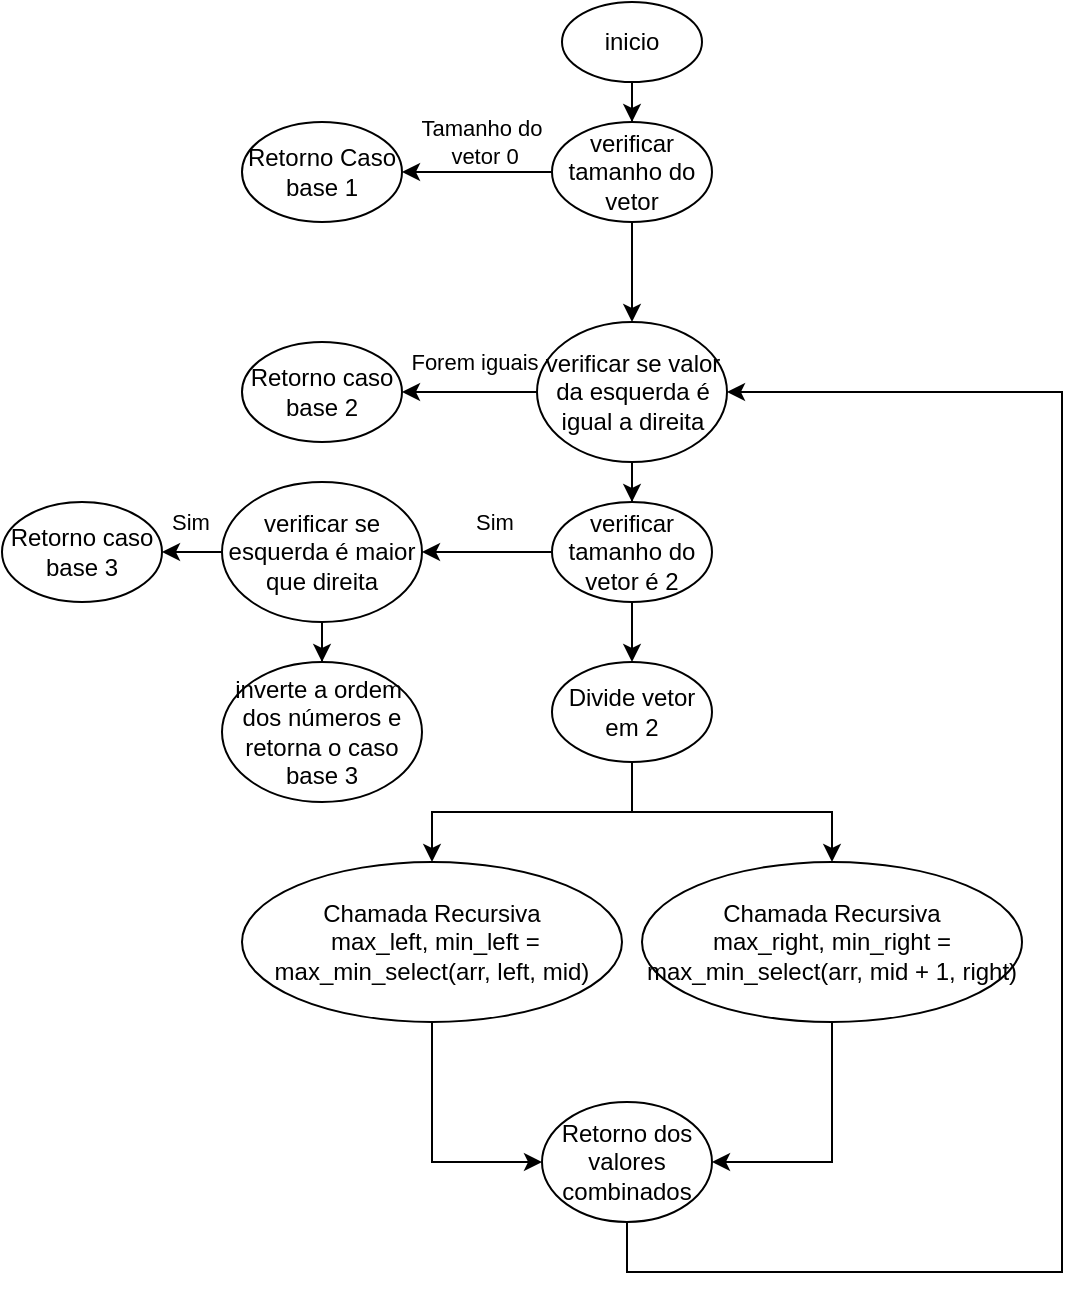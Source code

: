 <mxfile version="26.0.16">
  <diagram name="Página-1" id="e0CvxHUNa1ku3BLMplx4">
    <mxGraphModel dx="531" dy="882" grid="1" gridSize="10" guides="1" tooltips="1" connect="1" arrows="1" fold="1" page="1" pageScale="1" pageWidth="827" pageHeight="1169" math="0" shadow="0">
      <root>
        <mxCell id="0" />
        <mxCell id="1" parent="0" />
        <mxCell id="lUbkw1tLA28djUDLOqbH-11" style="edgeStyle=orthogonalEdgeStyle;rounded=0;orthogonalLoop=1;jettySize=auto;html=1;entryX=0.5;entryY=0;entryDx=0;entryDy=0;" edge="1" parent="1" source="lUbkw1tLA28djUDLOqbH-1" target="lUbkw1tLA28djUDLOqbH-3">
          <mxGeometry relative="1" as="geometry" />
        </mxCell>
        <mxCell id="lUbkw1tLA28djUDLOqbH-1" value="inicio" style="ellipse;whiteSpace=wrap;html=1;" vertex="1" parent="1">
          <mxGeometry x="320" y="120" width="70" height="40" as="geometry" />
        </mxCell>
        <mxCell id="lUbkw1tLA28djUDLOqbH-9" style="edgeStyle=orthogonalEdgeStyle;rounded=0;orthogonalLoop=1;jettySize=auto;html=1;exitX=0;exitY=0.5;exitDx=0;exitDy=0;entryX=1;entryY=0.5;entryDx=0;entryDy=0;" edge="1" parent="1" source="lUbkw1tLA28djUDLOqbH-3" target="lUbkw1tLA28djUDLOqbH-8">
          <mxGeometry relative="1" as="geometry" />
        </mxCell>
        <mxCell id="lUbkw1tLA28djUDLOqbH-10" value="Tamanho do&amp;nbsp;&lt;div&gt;vetor 0&lt;/div&gt;" style="edgeLabel;html=1;align=center;verticalAlign=middle;resizable=0;points=[];" vertex="1" connectable="0" parent="lUbkw1tLA28djUDLOqbH-9">
          <mxGeometry x="0.059" y="-2" relative="1" as="geometry">
            <mxPoint x="5" y="-13" as="offset" />
          </mxGeometry>
        </mxCell>
        <mxCell id="lUbkw1tLA28djUDLOqbH-12" style="edgeStyle=orthogonalEdgeStyle;rounded=0;orthogonalLoop=1;jettySize=auto;html=1;exitX=0.5;exitY=1;exitDx=0;exitDy=0;entryX=0.5;entryY=0;entryDx=0;entryDy=0;" edge="1" parent="1" source="lUbkw1tLA28djUDLOqbH-3" target="lUbkw1tLA28djUDLOqbH-6">
          <mxGeometry relative="1" as="geometry" />
        </mxCell>
        <mxCell id="lUbkw1tLA28djUDLOqbH-3" value="verificar tamanho do vetor" style="ellipse;whiteSpace=wrap;html=1;" vertex="1" parent="1">
          <mxGeometry x="315" y="180" width="80" height="50" as="geometry" />
        </mxCell>
        <mxCell id="lUbkw1tLA28djUDLOqbH-15" style="edgeStyle=orthogonalEdgeStyle;rounded=0;orthogonalLoop=1;jettySize=auto;html=1;entryX=1;entryY=0.5;entryDx=0;entryDy=0;" edge="1" parent="1" source="lUbkw1tLA28djUDLOqbH-6" target="lUbkw1tLA28djUDLOqbH-14">
          <mxGeometry relative="1" as="geometry" />
        </mxCell>
        <mxCell id="lUbkw1tLA28djUDLOqbH-16" value="Forem iguais" style="edgeLabel;html=1;align=center;verticalAlign=middle;resizable=0;points=[];" vertex="1" connectable="0" parent="lUbkw1tLA28djUDLOqbH-15">
          <mxGeometry x="-0.047" y="-1" relative="1" as="geometry">
            <mxPoint y="-14" as="offset" />
          </mxGeometry>
        </mxCell>
        <mxCell id="lUbkw1tLA28djUDLOqbH-18" style="edgeStyle=orthogonalEdgeStyle;rounded=0;orthogonalLoop=1;jettySize=auto;html=1;entryX=0.5;entryY=0;entryDx=0;entryDy=0;" edge="1" parent="1" source="lUbkw1tLA28djUDLOqbH-6" target="lUbkw1tLA28djUDLOqbH-13">
          <mxGeometry relative="1" as="geometry" />
        </mxCell>
        <mxCell id="lUbkw1tLA28djUDLOqbH-6" value="verificar se valor da&lt;span style=&quot;background-color: transparent; color: light-dark(rgb(0, 0, 0), rgb(255, 255, 255));&quot;&gt;&amp;nbsp;esquerda é igual a direita&lt;/span&gt;" style="ellipse;whiteSpace=wrap;html=1;" vertex="1" parent="1">
          <mxGeometry x="307.5" y="280" width="95" height="70" as="geometry" />
        </mxCell>
        <mxCell id="lUbkw1tLA28djUDLOqbH-8" value="Retorno Caso base 1" style="ellipse;whiteSpace=wrap;html=1;" vertex="1" parent="1">
          <mxGeometry x="160" y="180" width="80" height="50" as="geometry" />
        </mxCell>
        <mxCell id="lUbkw1tLA28djUDLOqbH-20" style="edgeStyle=orthogonalEdgeStyle;rounded=0;orthogonalLoop=1;jettySize=auto;html=1;" edge="1" parent="1" source="lUbkw1tLA28djUDLOqbH-13" target="lUbkw1tLA28djUDLOqbH-19">
          <mxGeometry relative="1" as="geometry" />
        </mxCell>
        <mxCell id="lUbkw1tLA28djUDLOqbH-22" value="Sim" style="edgeLabel;html=1;align=center;verticalAlign=middle;resizable=0;points=[];" vertex="1" connectable="0" parent="lUbkw1tLA28djUDLOqbH-20">
          <mxGeometry x="0.116" y="-3" relative="1" as="geometry">
            <mxPoint x="7" y="-12" as="offset" />
          </mxGeometry>
        </mxCell>
        <mxCell id="lUbkw1tLA28djUDLOqbH-30" style="edgeStyle=orthogonalEdgeStyle;rounded=0;orthogonalLoop=1;jettySize=auto;html=1;" edge="1" parent="1" source="lUbkw1tLA28djUDLOqbH-13" target="lUbkw1tLA28djUDLOqbH-29">
          <mxGeometry relative="1" as="geometry" />
        </mxCell>
        <mxCell id="lUbkw1tLA28djUDLOqbH-13" value="verificar tamanho do vetor é 2" style="ellipse;whiteSpace=wrap;html=1;" vertex="1" parent="1">
          <mxGeometry x="315" y="370" width="80" height="50" as="geometry" />
        </mxCell>
        <mxCell id="lUbkw1tLA28djUDLOqbH-14" value="Retorno caso base 2" style="ellipse;whiteSpace=wrap;html=1;" vertex="1" parent="1">
          <mxGeometry x="160" y="290" width="80" height="50" as="geometry" />
        </mxCell>
        <mxCell id="lUbkw1tLA28djUDLOqbH-24" style="edgeStyle=orthogonalEdgeStyle;rounded=0;orthogonalLoop=1;jettySize=auto;html=1;entryX=1;entryY=0.5;entryDx=0;entryDy=0;" edge="1" parent="1" source="lUbkw1tLA28djUDLOqbH-19" target="lUbkw1tLA28djUDLOqbH-23">
          <mxGeometry relative="1" as="geometry" />
        </mxCell>
        <mxCell id="lUbkw1tLA28djUDLOqbH-27" value="Sim" style="edgeLabel;html=1;align=center;verticalAlign=middle;resizable=0;points=[];" vertex="1" connectable="0" parent="lUbkw1tLA28djUDLOqbH-24">
          <mxGeometry x="-0.033" relative="1" as="geometry">
            <mxPoint y="-15" as="offset" />
          </mxGeometry>
        </mxCell>
        <mxCell id="lUbkw1tLA28djUDLOqbH-26" style="edgeStyle=orthogonalEdgeStyle;rounded=0;orthogonalLoop=1;jettySize=auto;html=1;entryX=0.5;entryY=0;entryDx=0;entryDy=0;" edge="1" parent="1" source="lUbkw1tLA28djUDLOqbH-19" target="lUbkw1tLA28djUDLOqbH-25">
          <mxGeometry relative="1" as="geometry" />
        </mxCell>
        <mxCell id="lUbkw1tLA28djUDLOqbH-19" value="verificar se esquerda é maior que direita" style="ellipse;whiteSpace=wrap;html=1;" vertex="1" parent="1">
          <mxGeometry x="150" y="360" width="100" height="70" as="geometry" />
        </mxCell>
        <mxCell id="lUbkw1tLA28djUDLOqbH-23" value="Retorno caso base 3" style="ellipse;whiteSpace=wrap;html=1;" vertex="1" parent="1">
          <mxGeometry x="40" y="370" width="80" height="50" as="geometry" />
        </mxCell>
        <mxCell id="lUbkw1tLA28djUDLOqbH-25" value="inverte a ordem&amp;nbsp;&lt;div&gt;dos números e retorna o caso base 3&lt;/div&gt;" style="ellipse;whiteSpace=wrap;html=1;" vertex="1" parent="1">
          <mxGeometry x="150" y="450" width="100" height="70" as="geometry" />
        </mxCell>
        <mxCell id="lUbkw1tLA28djUDLOqbH-32" style="edgeStyle=orthogonalEdgeStyle;rounded=0;orthogonalLoop=1;jettySize=auto;html=1;" edge="1" parent="1" source="lUbkw1tLA28djUDLOqbH-29" target="lUbkw1tLA28djUDLOqbH-31">
          <mxGeometry relative="1" as="geometry" />
        </mxCell>
        <mxCell id="lUbkw1tLA28djUDLOqbH-37" style="edgeStyle=orthogonalEdgeStyle;rounded=0;orthogonalLoop=1;jettySize=auto;html=1;" edge="1" parent="1" source="lUbkw1tLA28djUDLOqbH-29" target="lUbkw1tLA28djUDLOqbH-36">
          <mxGeometry relative="1" as="geometry" />
        </mxCell>
        <mxCell id="lUbkw1tLA28djUDLOqbH-29" value="Divide vetor em 2" style="ellipse;whiteSpace=wrap;html=1;" vertex="1" parent="1">
          <mxGeometry x="315" y="450" width="80" height="50" as="geometry" />
        </mxCell>
        <mxCell id="lUbkw1tLA28djUDLOqbH-42" style="edgeStyle=orthogonalEdgeStyle;rounded=0;orthogonalLoop=1;jettySize=auto;html=1;entryX=0;entryY=0.5;entryDx=0;entryDy=0;" edge="1" parent="1" source="lUbkw1tLA28djUDLOqbH-31" target="lUbkw1tLA28djUDLOqbH-40">
          <mxGeometry relative="1" as="geometry" />
        </mxCell>
        <mxCell id="lUbkw1tLA28djUDLOqbH-31" value="Chamada Recursiva&lt;div&gt;&amp;nbsp;max_left, min_left = max_min_select(arr, left, mid)&lt;/div&gt;" style="ellipse;whiteSpace=wrap;html=1;" vertex="1" parent="1">
          <mxGeometry x="160" y="550" width="190" height="80" as="geometry" />
        </mxCell>
        <mxCell id="lUbkw1tLA28djUDLOqbH-41" style="edgeStyle=orthogonalEdgeStyle;rounded=0;orthogonalLoop=1;jettySize=auto;html=1;entryX=1;entryY=0.5;entryDx=0;entryDy=0;" edge="1" parent="1" source="lUbkw1tLA28djUDLOqbH-36" target="lUbkw1tLA28djUDLOqbH-40">
          <mxGeometry relative="1" as="geometry" />
        </mxCell>
        <mxCell id="lUbkw1tLA28djUDLOqbH-36" value="&lt;div&gt;Chamada Recursiva&lt;/div&gt;max_right, min_right = max_min_select(arr, mid + 1, right)" style="ellipse;whiteSpace=wrap;html=1;" vertex="1" parent="1">
          <mxGeometry x="360" y="550" width="190" height="80" as="geometry" />
        </mxCell>
        <mxCell id="lUbkw1tLA28djUDLOqbH-47" style="edgeStyle=orthogonalEdgeStyle;rounded=0;orthogonalLoop=1;jettySize=auto;html=1;entryX=1;entryY=0.5;entryDx=0;entryDy=0;" edge="1" parent="1" source="lUbkw1tLA28djUDLOqbH-40" target="lUbkw1tLA28djUDLOqbH-6">
          <mxGeometry relative="1" as="geometry">
            <mxPoint x="420" y="320" as="targetPoint" />
            <Array as="points">
              <mxPoint x="353" y="755" />
              <mxPoint x="570" y="755" />
              <mxPoint x="570" y="315" />
            </Array>
          </mxGeometry>
        </mxCell>
        <mxCell id="lUbkw1tLA28djUDLOqbH-40" value="Retorno dos valores combinados" style="ellipse;whiteSpace=wrap;html=1;" vertex="1" parent="1">
          <mxGeometry x="310" y="670" width="85" height="60" as="geometry" />
        </mxCell>
      </root>
    </mxGraphModel>
  </diagram>
</mxfile>
